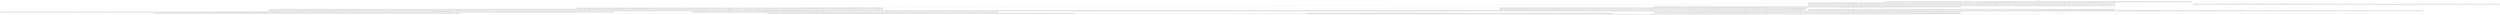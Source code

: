 digraph close {
node [shape=record];
1715770809 [label="1715770809 - [(JECACHESIZE && !SEQUENTIAL && SHAREDCACHE && !DUPLICATES), (JECACHESIZE && SEQUENTIAL && !DUPLICATES), (!JECACHESIZE && SEQUENTIAL && DUPLICATES), (JECACHESIZE && !SEQUENTIAL && DUPLICATES), (JECACHESIZE && SEQUENTIAL && SHAREDCACHE && !DUPLICATES), (SHAREDCACHE && !JECACHESIZE && !DUPLICATES), (!JECACHESIZE && !SEQUENTIAL && SHAREDCACHE && DUPLICATES), (SHAREDCACHE && JECACHESIZE && DUPLICATES), (DUPLICATES && !JECACHESIZE), (!DUPLICATES && JECACHESIZE), (!SHAREDCACHE && !JECACHESIZE && !DUPLICATES), (JECACHESIZE && SEQUENTIAL && SHAREDCACHE && DUPLICATES), (DUPLICATES && JECACHESIZE), (!JECACHESIZE && !SEQUENTIAL && !DUPLICATES), (!SHAREDCACHE && !JECACHESIZE && DUPLICATES), (!JECACHESIZE && SEQUENTIAL && !SHAREDCACHE && DUPLICATES), (SHAREDCACHE && !JECACHESIZE && DUPLICATES), (!JECACHESIZE && !SEQUENTIAL && !SHAREDCACHE && !DUPLICATES), (JECACHESIZE && !SEQUENTIAL && SHAREDCACHE && DUPLICATES), (!JECACHESIZE && !SEQUENTIAL && SHAREDCACHE && !DUPLICATES), (!DUPLICATES && !JECACHESIZE), (JECACHESIZE && SEQUENTIAL && DUPLICATES), (JECACHESIZE && !SEQUENTIAL && !DUPLICATES), (SHAREDCACHE && JECACHESIZE && !DUPLICATES), (JECACHESIZE && SEQUENTIAL && !SHAREDCACHE && !DUPLICATES), (!SHAREDCACHE && JECACHESIZE && DUPLICATES), (!JECACHESIZE && SEQUENTIAL && SHAREDCACHE && DUPLICATES), (!JECACHESIZE && !SEQUENTIAL && DUPLICATES), (JECACHESIZE && !SEQUENTIAL && !SHAREDCACHE && !DUPLICATES), (JECACHESIZE && SEQUENTIAL && !SHAREDCACHE && DUPLICATES), (!JECACHESIZE && SEQUENTIAL && !SHAREDCACHE && !DUPLICATES), (JECACHESIZE && !SEQUENTIAL && !SHAREDCACHE && DUPLICATES), (!JECACHESIZE && SEQUENTIAL && SHAREDCACHE && !DUPLICATES), (!JECACHESIZE && SEQUENTIAL && !DUPLICATES), (!JECACHESIZE && !SEQUENTIAL && !SHAREDCACHE && DUPLICATES), (!SHAREDCACHE && JECACHESIZE && !DUPLICATES)]"];
304274473 [label="304274473 - [(JECACHESIZE && !SEQUENTIAL && SHAREDCACHE && !DUPLICATES), (JECACHESIZE && SEQUENTIAL && !DUPLICATES), (!JECACHESIZE && SEQUENTIAL && DUPLICATES), (JECACHESIZE && !SEQUENTIAL && DUPLICATES), (JECACHESIZE && SEQUENTIAL && SHAREDCACHE && !DUPLICATES), (SHAREDCACHE && !JECACHESIZE && !DUPLICATES), (!JECACHESIZE && !SEQUENTIAL && SHAREDCACHE && DUPLICATES), (SHAREDCACHE && JECACHESIZE && DUPLICATES), (DUPLICATES && !JECACHESIZE), (!DUPLICATES && JECACHESIZE), (!SHAREDCACHE && !JECACHESIZE && !DUPLICATES), (JECACHESIZE && SEQUENTIAL && SHAREDCACHE && DUPLICATES), (DUPLICATES && JECACHESIZE), (!JECACHESIZE && !SEQUENTIAL && !DUPLICATES), (!SHAREDCACHE && !JECACHESIZE && DUPLICATES), (!JECACHESIZE && SEQUENTIAL && !SHAREDCACHE && DUPLICATES), (SHAREDCACHE && !JECACHESIZE && DUPLICATES), (!JECACHESIZE && !SEQUENTIAL && !SHAREDCACHE && !DUPLICATES), (JECACHESIZE && !SEQUENTIAL && SHAREDCACHE && DUPLICATES), (!JECACHESIZE && !SEQUENTIAL && SHAREDCACHE && !DUPLICATES), (!DUPLICATES && !JECACHESIZE), (JECACHESIZE && SEQUENTIAL && DUPLICATES), (JECACHESIZE && !SEQUENTIAL && !DUPLICATES), (SHAREDCACHE && JECACHESIZE && !DUPLICATES), (JECACHESIZE && SEQUENTIAL && !SHAREDCACHE && !DUPLICATES), (!SHAREDCACHE && JECACHESIZE && DUPLICATES), (!JECACHESIZE && SEQUENTIAL && SHAREDCACHE && DUPLICATES), (!JECACHESIZE && !SEQUENTIAL && DUPLICATES), (JECACHESIZE && !SEQUENTIAL && !SHAREDCACHE && !DUPLICATES), (JECACHESIZE && SEQUENTIAL && !SHAREDCACHE && DUPLICATES), (!JECACHESIZE && SEQUENTIAL && !SHAREDCACHE && !DUPLICATES), (JECACHESIZE && !SEQUENTIAL && !SHAREDCACHE && DUPLICATES), (!JECACHESIZE && SEQUENTIAL && SHAREDCACHE && !DUPLICATES), (!JECACHESIZE && SEQUENTIAL && !DUPLICATES), (!JECACHESIZE && !SEQUENTIAL && !SHAREDCACHE && DUPLICATES), (!SHAREDCACHE && JECACHESIZE && !DUPLICATES)]"];
277873181 [label="277873181 - [(JECACHESIZE && !SEQUENTIAL && SHAREDCACHE && !DUPLICATES), (JECACHESIZE && SEQUENTIAL && !DUPLICATES), (!JECACHESIZE && SEQUENTIAL && DUPLICATES), (JECACHESIZE && !SEQUENTIAL && DUPLICATES), (JECACHESIZE && SEQUENTIAL && SHAREDCACHE && !DUPLICATES), (SHAREDCACHE && !JECACHESIZE && !DUPLICATES), (!JECACHESIZE && !SEQUENTIAL && SHAREDCACHE && DUPLICATES), (SHAREDCACHE && JECACHESIZE && DUPLICATES), (DUPLICATES && !JECACHESIZE), (!DUPLICATES && JECACHESIZE), (!SHAREDCACHE && !JECACHESIZE && !DUPLICATES), (JECACHESIZE && SEQUENTIAL && SHAREDCACHE && DUPLICATES), (DUPLICATES && JECACHESIZE), (!JECACHESIZE && !SEQUENTIAL && !DUPLICATES), (!SHAREDCACHE && !JECACHESIZE && DUPLICATES), (!JECACHESIZE && SEQUENTIAL && !SHAREDCACHE && DUPLICATES), (SHAREDCACHE && !JECACHESIZE && DUPLICATES), (!JECACHESIZE && !SEQUENTIAL && !SHAREDCACHE && !DUPLICATES), (JECACHESIZE && !SEQUENTIAL && SHAREDCACHE && DUPLICATES), (!JECACHESIZE && !SEQUENTIAL && SHAREDCACHE && !DUPLICATES), (!DUPLICATES && !JECACHESIZE), (JECACHESIZE && SEQUENTIAL && DUPLICATES), (JECACHESIZE && !SEQUENTIAL && !DUPLICATES), (SHAREDCACHE && JECACHESIZE && !DUPLICATES), (JECACHESIZE && SEQUENTIAL && !SHAREDCACHE && !DUPLICATES), (!SHAREDCACHE && JECACHESIZE && DUPLICATES), (!JECACHESIZE && SEQUENTIAL && SHAREDCACHE && DUPLICATES), (!JECACHESIZE && !SEQUENTIAL && DUPLICATES), (JECACHESIZE && !SEQUENTIAL && !SHAREDCACHE && !DUPLICATES), (JECACHESIZE && SEQUENTIAL && !SHAREDCACHE && DUPLICATES), (!JECACHESIZE && SEQUENTIAL && !SHAREDCACHE && !DUPLICATES), (JECACHESIZE && !SEQUENTIAL && !SHAREDCACHE && DUPLICATES), (!JECACHESIZE && SEQUENTIAL && SHAREDCACHE && !DUPLICATES), (!JECACHESIZE && SEQUENTIAL && !DUPLICATES), (!JECACHESIZE && !SEQUENTIAL && !SHAREDCACHE && DUPLICATES), (!SHAREDCACHE && JECACHESIZE && !DUPLICATES)]"];
1775761930 [label="1775761930 - [(JECACHESIZE && !SEQUENTIAL && SHAREDCACHE && !DUPLICATES), (JECACHESIZE && SEQUENTIAL && !DUPLICATES), (!JECACHESIZE && SEQUENTIAL && DUPLICATES), (JECACHESIZE && !SEQUENTIAL && DUPLICATES), (JECACHESIZE && SEQUENTIAL && SHAREDCACHE && !DUPLICATES), (SHAREDCACHE && !JECACHESIZE && !DUPLICATES), (!JECACHESIZE && !SEQUENTIAL && SHAREDCACHE && DUPLICATES), (SHAREDCACHE && JECACHESIZE && DUPLICATES), (DUPLICATES && !JECACHESIZE), (!DUPLICATES && JECACHESIZE), (!SHAREDCACHE && !JECACHESIZE && !DUPLICATES), (JECACHESIZE && SEQUENTIAL && SHAREDCACHE && DUPLICATES), (DUPLICATES && JECACHESIZE), (!JECACHESIZE && !SEQUENTIAL && !DUPLICATES), (!SHAREDCACHE && !JECACHESIZE && DUPLICATES), (!JECACHESIZE && SEQUENTIAL && !SHAREDCACHE && DUPLICATES), (SHAREDCACHE && !JECACHESIZE && DUPLICATES), (!JECACHESIZE && !SEQUENTIAL && !SHAREDCACHE && !DUPLICATES), (JECACHESIZE && !SEQUENTIAL && SHAREDCACHE && DUPLICATES), (!JECACHESIZE && !SEQUENTIAL && SHAREDCACHE && !DUPLICATES), (!DUPLICATES && !JECACHESIZE), (JECACHESIZE && SEQUENTIAL && DUPLICATES), (JECACHESIZE && !SEQUENTIAL && !DUPLICATES), (SHAREDCACHE && JECACHESIZE && !DUPLICATES), (JECACHESIZE && SEQUENTIAL && !SHAREDCACHE && !DUPLICATES), (!SHAREDCACHE && JECACHESIZE && DUPLICATES), (!JECACHESIZE && SEQUENTIAL && SHAREDCACHE && DUPLICATES), (!JECACHESIZE && !SEQUENTIAL && DUPLICATES), (JECACHESIZE && !SEQUENTIAL && !SHAREDCACHE && !DUPLICATES), (JECACHESIZE && SEQUENTIAL && !SHAREDCACHE && DUPLICATES), (!JECACHESIZE && SEQUENTIAL && !SHAREDCACHE && !DUPLICATES), (JECACHESIZE && !SEQUENTIAL && !SHAREDCACHE && DUPLICATES), (!JECACHESIZE && SEQUENTIAL && SHAREDCACHE && !DUPLICATES), (!JECACHESIZE && SEQUENTIAL && !DUPLICATES), (!JECACHESIZE && !SEQUENTIAL && !SHAREDCACHE && DUPLICATES), (!SHAREDCACHE && JECACHESIZE && !DUPLICATES)]"];
975729696 [label="975729696 - [(JECACHESIZE && !SEQUENTIAL && SHAREDCACHE && !DUPLICATES), (JECACHESIZE && SEQUENTIAL && !DUPLICATES), (!JECACHESIZE && SEQUENTIAL && DUPLICATES), (JECACHESIZE && !SEQUENTIAL && DUPLICATES), (JECACHESIZE && SEQUENTIAL && SHAREDCACHE && !DUPLICATES), (SHAREDCACHE && !JECACHESIZE && !DUPLICATES), (!JECACHESIZE && !SEQUENTIAL && SHAREDCACHE && DUPLICATES), (SHAREDCACHE && JECACHESIZE && DUPLICATES), (DUPLICATES && !JECACHESIZE), (!DUPLICATES && JECACHESIZE), (!SHAREDCACHE && !JECACHESIZE && !DUPLICATES), (JECACHESIZE && SEQUENTIAL && SHAREDCACHE && DUPLICATES), (DUPLICATES && JECACHESIZE), (!JECACHESIZE && !SEQUENTIAL && !DUPLICATES), (!SHAREDCACHE && !JECACHESIZE && DUPLICATES), (!JECACHESIZE && SEQUENTIAL && !SHAREDCACHE && DUPLICATES), (SHAREDCACHE && !JECACHESIZE && DUPLICATES), (!JECACHESIZE && !SEQUENTIAL && !SHAREDCACHE && !DUPLICATES), (JECACHESIZE && !SEQUENTIAL && SHAREDCACHE && DUPLICATES), (!JECACHESIZE && !SEQUENTIAL && SHAREDCACHE && !DUPLICATES), (!DUPLICATES && !JECACHESIZE), (JECACHESIZE && SEQUENTIAL && DUPLICATES), (JECACHESIZE && !SEQUENTIAL && !DUPLICATES), (SHAREDCACHE && JECACHESIZE && !DUPLICATES), (JECACHESIZE && SEQUENTIAL && !SHAREDCACHE && !DUPLICATES), (!SHAREDCACHE && JECACHESIZE && DUPLICATES), (!JECACHESIZE && SEQUENTIAL && SHAREDCACHE && DUPLICATES), (!JECACHESIZE && !SEQUENTIAL && DUPLICATES), (JECACHESIZE && !SEQUENTIAL && !SHAREDCACHE && !DUPLICATES), (JECACHESIZE && SEQUENTIAL && !SHAREDCACHE && DUPLICATES), (!JECACHESIZE && SEQUENTIAL && !SHAREDCACHE && !DUPLICATES), (JECACHESIZE && !SEQUENTIAL && !SHAREDCACHE && DUPLICATES), (!JECACHESIZE && SEQUENTIAL && SHAREDCACHE && !DUPLICATES), (!JECACHESIZE && SEQUENTIAL && !DUPLICATES), (!JECACHESIZE && !SEQUENTIAL && !SHAREDCACHE && DUPLICATES), (!SHAREDCACHE && JECACHESIZE && !DUPLICATES)]"];
359436730 [label="359436730 - [(JECACHESIZE && !SEQUENTIAL && SHAREDCACHE && !DUPLICATES), (JECACHESIZE && SEQUENTIAL && !DUPLICATES), (!JECACHESIZE && SEQUENTIAL && DUPLICATES), (JECACHESIZE && !SEQUENTIAL && DUPLICATES), (JECACHESIZE && SEQUENTIAL && SHAREDCACHE && !DUPLICATES), (SHAREDCACHE && !JECACHESIZE && !DUPLICATES), (!JECACHESIZE && !SEQUENTIAL && SHAREDCACHE && DUPLICATES), (SHAREDCACHE && JECACHESIZE && DUPLICATES), (DUPLICATES && !JECACHESIZE), (!DUPLICATES && JECACHESIZE), (!SHAREDCACHE && !JECACHESIZE && !DUPLICATES), (JECACHESIZE && SEQUENTIAL && SHAREDCACHE && DUPLICATES), (DUPLICATES && JECACHESIZE), (!JECACHESIZE && !SEQUENTIAL && !DUPLICATES), (!SHAREDCACHE && !JECACHESIZE && DUPLICATES), (!JECACHESIZE && SEQUENTIAL && !SHAREDCACHE && DUPLICATES), (SHAREDCACHE && !JECACHESIZE && DUPLICATES), (!JECACHESIZE && !SEQUENTIAL && !SHAREDCACHE && !DUPLICATES), (JECACHESIZE && !SEQUENTIAL && SHAREDCACHE && DUPLICATES), (!JECACHESIZE && !SEQUENTIAL && SHAREDCACHE && !DUPLICATES), (!DUPLICATES && !JECACHESIZE), (JECACHESIZE && SEQUENTIAL && DUPLICATES), (JECACHESIZE && !SEQUENTIAL && !DUPLICATES), (SHAREDCACHE && JECACHESIZE && !DUPLICATES), (JECACHESIZE && SEQUENTIAL && !SHAREDCACHE && !DUPLICATES), (!SHAREDCACHE && JECACHESIZE && DUPLICATES), (!JECACHESIZE && SEQUENTIAL && SHAREDCACHE && DUPLICATES), (!JECACHESIZE && !SEQUENTIAL && DUPLICATES), (JECACHESIZE && !SEQUENTIAL && !SHAREDCACHE && !DUPLICATES), (JECACHESIZE && SEQUENTIAL && !SHAREDCACHE && DUPLICATES), (!JECACHESIZE && SEQUENTIAL && !SHAREDCACHE && !DUPLICATES), (JECACHESIZE && !SEQUENTIAL && !SHAREDCACHE && DUPLICATES), (!JECACHESIZE && SEQUENTIAL && SHAREDCACHE && !DUPLICATES), (!JECACHESIZE && SEQUENTIAL && !DUPLICATES), (!JECACHESIZE && !SEQUENTIAL && !SHAREDCACHE && DUPLICATES), (!SHAREDCACHE && JECACHESIZE && !DUPLICATES)]"];
125131990 [label="125131990 - [(JECACHESIZE && !SEQUENTIAL && SHAREDCACHE && !DUPLICATES), (JECACHESIZE && SEQUENTIAL && !DUPLICATES), (!JECACHESIZE && SEQUENTIAL && DUPLICATES), (JECACHESIZE && !SEQUENTIAL && DUPLICATES), (JECACHESIZE && SEQUENTIAL && SHAREDCACHE && !DUPLICATES), (SHAREDCACHE && !JECACHESIZE && !DUPLICATES), (!JECACHESIZE && !SEQUENTIAL && SHAREDCACHE && DUPLICATES), (SHAREDCACHE && JECACHESIZE && DUPLICATES), (DUPLICATES && !JECACHESIZE), (!DUPLICATES && JECACHESIZE), (!SHAREDCACHE && !JECACHESIZE && !DUPLICATES), (JECACHESIZE && SEQUENTIAL && SHAREDCACHE && DUPLICATES), (DUPLICATES && JECACHESIZE), (!JECACHESIZE && !SEQUENTIAL && !DUPLICATES), (!SHAREDCACHE && !JECACHESIZE && DUPLICATES), (!JECACHESIZE && SEQUENTIAL && !SHAREDCACHE && DUPLICATES), (SHAREDCACHE && !JECACHESIZE && DUPLICATES), (!JECACHESIZE && !SEQUENTIAL && !SHAREDCACHE && !DUPLICATES), (JECACHESIZE && !SEQUENTIAL && SHAREDCACHE && DUPLICATES), (!JECACHESIZE && !SEQUENTIAL && SHAREDCACHE && !DUPLICATES), (!DUPLICATES && !JECACHESIZE), (JECACHESIZE && SEQUENTIAL && DUPLICATES), (JECACHESIZE && !SEQUENTIAL && !DUPLICATES), (SHAREDCACHE && JECACHESIZE && !DUPLICATES), (JECACHESIZE && SEQUENTIAL && !SHAREDCACHE && !DUPLICATES), (!SHAREDCACHE && JECACHESIZE && DUPLICATES), (!JECACHESIZE && SEQUENTIAL && SHAREDCACHE && DUPLICATES), (!JECACHESIZE && !SEQUENTIAL && DUPLICATES), (JECACHESIZE && !SEQUENTIAL && !SHAREDCACHE && !DUPLICATES), (JECACHESIZE && SEQUENTIAL && !SHAREDCACHE && DUPLICATES), (!JECACHESIZE && SEQUENTIAL && !SHAREDCACHE && !DUPLICATES), (JECACHESIZE && !SEQUENTIAL && !SHAREDCACHE && DUPLICATES), (!JECACHESIZE && SEQUENTIAL && SHAREDCACHE && !DUPLICATES), (!JECACHESIZE && SEQUENTIAL && !DUPLICATES), (!JECACHESIZE && !SEQUENTIAL && !SHAREDCACHE && DUPLICATES), (!SHAREDCACHE && JECACHESIZE && !DUPLICATES)]"];
1650716678 [label="1650716678 - [(JECACHESIZE && !SEQUENTIAL && SHAREDCACHE && !DUPLICATES), (JECACHESIZE && SEQUENTIAL && !DUPLICATES), (!JECACHESIZE && SEQUENTIAL && DUPLICATES), (JECACHESIZE && !SEQUENTIAL && DUPLICATES), (JECACHESIZE && SEQUENTIAL && SHAREDCACHE && !DUPLICATES), (SHAREDCACHE && !JECACHESIZE && !DUPLICATES), (!JECACHESIZE && !SEQUENTIAL && SHAREDCACHE && DUPLICATES), (SHAREDCACHE && JECACHESIZE && DUPLICATES), (DUPLICATES && !JECACHESIZE), (!DUPLICATES && JECACHESIZE), (!SHAREDCACHE && !JECACHESIZE && !DUPLICATES), (JECACHESIZE && SEQUENTIAL && SHAREDCACHE && DUPLICATES), (DUPLICATES && JECACHESIZE), (!JECACHESIZE && !SEQUENTIAL && !DUPLICATES), (!SHAREDCACHE && !JECACHESIZE && DUPLICATES), (!JECACHESIZE && SEQUENTIAL && !SHAREDCACHE && DUPLICATES), (SHAREDCACHE && !JECACHESIZE && DUPLICATES), (!JECACHESIZE && !SEQUENTIAL && !SHAREDCACHE && !DUPLICATES), (JECACHESIZE && !SEQUENTIAL && SHAREDCACHE && DUPLICATES), (!JECACHESIZE && !SEQUENTIAL && SHAREDCACHE && !DUPLICATES), (!DUPLICATES && !JECACHESIZE), (JECACHESIZE && SEQUENTIAL && DUPLICATES), (JECACHESIZE && !SEQUENTIAL && !DUPLICATES), (SHAREDCACHE && JECACHESIZE && !DUPLICATES), (JECACHESIZE && SEQUENTIAL && !SHAREDCACHE && !DUPLICATES), (!SHAREDCACHE && JECACHESIZE && DUPLICATES), (!JECACHESIZE && SEQUENTIAL && SHAREDCACHE && DUPLICATES), (!JECACHESIZE && !SEQUENTIAL && DUPLICATES), (JECACHESIZE && !SEQUENTIAL && !SHAREDCACHE && !DUPLICATES), (JECACHESIZE && SEQUENTIAL && !SHAREDCACHE && DUPLICATES), (!JECACHESIZE && SEQUENTIAL && !SHAREDCACHE && !DUPLICATES), (JECACHESIZE && !SEQUENTIAL && !SHAREDCACHE && DUPLICATES), (!JECACHESIZE && SEQUENTIAL && SHAREDCACHE && !DUPLICATES), (!JECACHESIZE && SEQUENTIAL && !DUPLICATES), (!JECACHESIZE && !SEQUENTIAL && !SHAREDCACHE && DUPLICATES), (!SHAREDCACHE && JECACHESIZE && !DUPLICATES)]"];
43917300 [label="43917300 - [(JECACHESIZE && !SEQUENTIAL && SHAREDCACHE && !DUPLICATES), (JECACHESIZE && SEQUENTIAL && !DUPLICATES), (!JECACHESIZE && SEQUENTIAL && DUPLICATES), (JECACHESIZE && !SEQUENTIAL && DUPLICATES), (JECACHESIZE && SEQUENTIAL && SHAREDCACHE && !DUPLICATES), (SHAREDCACHE && !JECACHESIZE && !DUPLICATES), (!JECACHESIZE && !SEQUENTIAL && SHAREDCACHE && DUPLICATES), (SHAREDCACHE && JECACHESIZE && DUPLICATES), (DUPLICATES && !JECACHESIZE), (!DUPLICATES && JECACHESIZE), (!SHAREDCACHE && !JECACHESIZE && !DUPLICATES), (JECACHESIZE && SEQUENTIAL && SHAREDCACHE && DUPLICATES), (DUPLICATES && JECACHESIZE), (!JECACHESIZE && !SEQUENTIAL && !DUPLICATES), (!SHAREDCACHE && !JECACHESIZE && DUPLICATES), (!JECACHESIZE && SEQUENTIAL && !SHAREDCACHE && DUPLICATES), (SHAREDCACHE && !JECACHESIZE && DUPLICATES), (!JECACHESIZE && !SEQUENTIAL && !SHAREDCACHE && !DUPLICATES), (JECACHESIZE && !SEQUENTIAL && SHAREDCACHE && DUPLICATES), (!JECACHESIZE && !SEQUENTIAL && SHAREDCACHE && !DUPLICATES), (!DUPLICATES && !JECACHESIZE), (JECACHESIZE && SEQUENTIAL && DUPLICATES), (JECACHESIZE && !SEQUENTIAL && !DUPLICATES), (SHAREDCACHE && JECACHESIZE && !DUPLICATES), (JECACHESIZE && SEQUENTIAL && !SHAREDCACHE && !DUPLICATES), (!SHAREDCACHE && JECACHESIZE && DUPLICATES), (!JECACHESIZE && SEQUENTIAL && SHAREDCACHE && DUPLICATES), (!JECACHESIZE && !SEQUENTIAL && DUPLICATES), (JECACHESIZE && !SEQUENTIAL && !SHAREDCACHE && !DUPLICATES), (JECACHESIZE && SEQUENTIAL && !SHAREDCACHE && DUPLICATES), (!JECACHESIZE && SEQUENTIAL && !SHAREDCACHE && !DUPLICATES), (JECACHESIZE && !SEQUENTIAL && !SHAREDCACHE && DUPLICATES), (!JECACHESIZE && SEQUENTIAL && SHAREDCACHE && !DUPLICATES), (!JECACHESIZE && SEQUENTIAL && !DUPLICATES), (!JECACHESIZE && !SEQUENTIAL && !SHAREDCACHE && DUPLICATES), (!SHAREDCACHE && JECACHESIZE && !DUPLICATES)]"];
462618910 [label="462618910 - [(JECACHESIZE && !SEQUENTIAL && SHAREDCACHE && !DUPLICATES), (JECACHESIZE && SEQUENTIAL && !DUPLICATES), (!JECACHESIZE && SEQUENTIAL && DUPLICATES), (JECACHESIZE && !SEQUENTIAL && DUPLICATES), (JECACHESIZE && SEQUENTIAL && SHAREDCACHE && !DUPLICATES), (SHAREDCACHE && !JECACHESIZE && !DUPLICATES), (!JECACHESIZE && !SEQUENTIAL && SHAREDCACHE && DUPLICATES), (SHAREDCACHE && JECACHESIZE && DUPLICATES), (DUPLICATES && !JECACHESIZE), (!DUPLICATES && JECACHESIZE), (!SHAREDCACHE && !JECACHESIZE && !DUPLICATES), (JECACHESIZE && SEQUENTIAL && SHAREDCACHE && DUPLICATES), (DUPLICATES && JECACHESIZE), (!JECACHESIZE && !SEQUENTIAL && !DUPLICATES), (!SHAREDCACHE && !JECACHESIZE && DUPLICATES), (!JECACHESIZE && SEQUENTIAL && !SHAREDCACHE && DUPLICATES), (SHAREDCACHE && !JECACHESIZE && DUPLICATES), (!JECACHESIZE && !SEQUENTIAL && !SHAREDCACHE && !DUPLICATES), (JECACHESIZE && !SEQUENTIAL && SHAREDCACHE && DUPLICATES), (!JECACHESIZE && !SEQUENTIAL && SHAREDCACHE && !DUPLICATES), (!DUPLICATES && !JECACHESIZE), (JECACHESIZE && SEQUENTIAL && DUPLICATES), (JECACHESIZE && !SEQUENTIAL && !DUPLICATES), (SHAREDCACHE && JECACHESIZE && !DUPLICATES), (JECACHESIZE && SEQUENTIAL && !SHAREDCACHE && !DUPLICATES), (!SHAREDCACHE && JECACHESIZE && DUPLICATES), (!JECACHESIZE && SEQUENTIAL && SHAREDCACHE && DUPLICATES), (!JECACHESIZE && !SEQUENTIAL && DUPLICATES), (JECACHESIZE && !SEQUENTIAL && !SHAREDCACHE && !DUPLICATES), (JECACHESIZE && SEQUENTIAL && !SHAREDCACHE && DUPLICATES), (!JECACHESIZE && SEQUENTIAL && !SHAREDCACHE && !DUPLICATES), (JECACHESIZE && !SEQUENTIAL && !SHAREDCACHE && DUPLICATES), (!JECACHESIZE && SEQUENTIAL && SHAREDCACHE && !DUPLICATES), (!JECACHESIZE && SEQUENTIAL && !DUPLICATES), (!JECACHESIZE && !SEQUENTIAL && !SHAREDCACHE && DUPLICATES), (!SHAREDCACHE && JECACHESIZE && !DUPLICATES)]"];
349656890 [label="349656890 - [(JECACHESIZE && !SEQUENTIAL && SHAREDCACHE && !DUPLICATES), (JECACHESIZE && SEQUENTIAL && !DUPLICATES), (!JECACHESIZE && SEQUENTIAL && DUPLICATES), (JECACHESIZE && !SEQUENTIAL && DUPLICATES), (JECACHESIZE && SEQUENTIAL && SHAREDCACHE && !DUPLICATES), (SHAREDCACHE && !JECACHESIZE && !DUPLICATES), (!JECACHESIZE && !SEQUENTIAL && SHAREDCACHE && DUPLICATES), (SHAREDCACHE && JECACHESIZE && DUPLICATES), (DUPLICATES && !JECACHESIZE), (!DUPLICATES && JECACHESIZE), (!SHAREDCACHE && !JECACHESIZE && !DUPLICATES), (JECACHESIZE && SEQUENTIAL && SHAREDCACHE && DUPLICATES), (DUPLICATES && JECACHESIZE), (!JECACHESIZE && !SEQUENTIAL && !DUPLICATES), (!SHAREDCACHE && !JECACHESIZE && DUPLICATES), (!JECACHESIZE && SEQUENTIAL && !SHAREDCACHE && DUPLICATES), (SHAREDCACHE && !JECACHESIZE && DUPLICATES), (!JECACHESIZE && !SEQUENTIAL && !SHAREDCACHE && !DUPLICATES), (JECACHESIZE && !SEQUENTIAL && SHAREDCACHE && DUPLICATES), (!JECACHESIZE && !SEQUENTIAL && SHAREDCACHE && !DUPLICATES), (!DUPLICATES && !JECACHESIZE), (JECACHESIZE && SEQUENTIAL && DUPLICATES), (JECACHESIZE && !SEQUENTIAL && !DUPLICATES), (SHAREDCACHE && JECACHESIZE && !DUPLICATES), (JECACHESIZE && SEQUENTIAL && !SHAREDCACHE && !DUPLICATES), (!SHAREDCACHE && JECACHESIZE && DUPLICATES), (!JECACHESIZE && SEQUENTIAL && SHAREDCACHE && DUPLICATES), (!JECACHESIZE && !SEQUENTIAL && DUPLICATES), (JECACHESIZE && !SEQUENTIAL && !SHAREDCACHE && !DUPLICATES), (JECACHESIZE && SEQUENTIAL && !SHAREDCACHE && DUPLICATES), (!JECACHESIZE && SEQUENTIAL && !SHAREDCACHE && !DUPLICATES), (JECACHESIZE && !SEQUENTIAL && !SHAREDCACHE && DUPLICATES), (!JECACHESIZE && SEQUENTIAL && SHAREDCACHE && !DUPLICATES), (!JECACHESIZE && SEQUENTIAL && !DUPLICATES), (!JECACHESIZE && !SEQUENTIAL && !SHAREDCACHE && DUPLICATES), (!SHAREDCACHE && JECACHESIZE && !DUPLICATES)]"];
2013519812 [label="2013519812 - [(JECACHESIZE && !SEQUENTIAL && SHAREDCACHE && !DUPLICATES), (JECACHESIZE && SEQUENTIAL && !DUPLICATES), (!JECACHESIZE && SEQUENTIAL && DUPLICATES), (JECACHESIZE && !SEQUENTIAL && DUPLICATES), (JECACHESIZE && SEQUENTIAL && SHAREDCACHE && !DUPLICATES), (SHAREDCACHE && !JECACHESIZE && !DUPLICATES), (!JECACHESIZE && !SEQUENTIAL && SHAREDCACHE && DUPLICATES), (SHAREDCACHE && JECACHESIZE && DUPLICATES), (DUPLICATES && !JECACHESIZE), (!DUPLICATES && JECACHESIZE), (!SHAREDCACHE && !JECACHESIZE && !DUPLICATES), (JECACHESIZE && SEQUENTIAL && SHAREDCACHE && DUPLICATES), (DUPLICATES && JECACHESIZE), (!JECACHESIZE && !SEQUENTIAL && !DUPLICATES), (!SHAREDCACHE && !JECACHESIZE && DUPLICATES), (!JECACHESIZE && SEQUENTIAL && !SHAREDCACHE && DUPLICATES), (SHAREDCACHE && !JECACHESIZE && DUPLICATES), (!JECACHESIZE && !SEQUENTIAL && !SHAREDCACHE && !DUPLICATES), (JECACHESIZE && !SEQUENTIAL && SHAREDCACHE && DUPLICATES), (!JECACHESIZE && !SEQUENTIAL && SHAREDCACHE && !DUPLICATES), (!DUPLICATES && !JECACHESIZE), (JECACHESIZE && SEQUENTIAL && DUPLICATES), (JECACHESIZE && !SEQUENTIAL && !DUPLICATES), (SHAREDCACHE && JECACHESIZE && !DUPLICATES), (JECACHESIZE && SEQUENTIAL && !SHAREDCACHE && !DUPLICATES), (!SHAREDCACHE && JECACHESIZE && DUPLICATES), (!JECACHESIZE && SEQUENTIAL && SHAREDCACHE && DUPLICATES), (!JECACHESIZE && !SEQUENTIAL && DUPLICATES), (JECACHESIZE && !SEQUENTIAL && !SHAREDCACHE && !DUPLICATES), (JECACHESIZE && SEQUENTIAL && !SHAREDCACHE && DUPLICATES), (!JECACHESIZE && SEQUENTIAL && !SHAREDCACHE && !DUPLICATES), (JECACHESIZE && !SEQUENTIAL && !SHAREDCACHE && DUPLICATES), (!JECACHESIZE && SEQUENTIAL && SHAREDCACHE && !DUPLICATES), (!JECACHESIZE && SEQUENTIAL && !DUPLICATES), (!JECACHESIZE && !SEQUENTIAL && !SHAREDCACHE && DUPLICATES), (!SHAREDCACHE && JECACHESIZE && !DUPLICATES)]"];
353829149 [label="353829149 - [(JECACHESIZE && !SEQUENTIAL && SHAREDCACHE && !DUPLICATES), (JECACHESIZE && SEQUENTIAL && !DUPLICATES), (!JECACHESIZE && SEQUENTIAL && DUPLICATES), (JECACHESIZE && !SEQUENTIAL && DUPLICATES), (JECACHESIZE && SEQUENTIAL && SHAREDCACHE && !DUPLICATES), (SHAREDCACHE && !JECACHESIZE && !DUPLICATES), (!JECACHESIZE && !SEQUENTIAL && SHAREDCACHE && DUPLICATES), (SHAREDCACHE && JECACHESIZE && DUPLICATES), (DUPLICATES && !JECACHESIZE), (!DUPLICATES && JECACHESIZE), (!SHAREDCACHE && !JECACHESIZE && !DUPLICATES), (JECACHESIZE && SEQUENTIAL && SHAREDCACHE && DUPLICATES), (DUPLICATES && JECACHESIZE), (!JECACHESIZE && !SEQUENTIAL && !DUPLICATES), (!SHAREDCACHE && !JECACHESIZE && DUPLICATES), (!JECACHESIZE && SEQUENTIAL && !SHAREDCACHE && DUPLICATES), (SHAREDCACHE && !JECACHESIZE && DUPLICATES), (!JECACHESIZE && !SEQUENTIAL && !SHAREDCACHE && !DUPLICATES), (JECACHESIZE && !SEQUENTIAL && SHAREDCACHE && DUPLICATES), (!JECACHESIZE && !SEQUENTIAL && SHAREDCACHE && !DUPLICATES), (!DUPLICATES && !JECACHESIZE), (JECACHESIZE && SEQUENTIAL && DUPLICATES), (JECACHESIZE && !SEQUENTIAL && !DUPLICATES), (SHAREDCACHE && JECACHESIZE && !DUPLICATES), (JECACHESIZE && SEQUENTIAL && !SHAREDCACHE && !DUPLICATES), (!SHAREDCACHE && JECACHESIZE && DUPLICATES), (!JECACHESIZE && SEQUENTIAL && SHAREDCACHE && DUPLICATES), (!JECACHESIZE && !SEQUENTIAL && DUPLICATES), (JECACHESIZE && !SEQUENTIAL && !SHAREDCACHE && !DUPLICATES), (JECACHESIZE && SEQUENTIAL && !SHAREDCACHE && DUPLICATES), (!JECACHESIZE && SEQUENTIAL && !SHAREDCACHE && !DUPLICATES), (JECACHESIZE && !SEQUENTIAL && !SHAREDCACHE && DUPLICATES), (!JECACHESIZE && SEQUENTIAL && SHAREDCACHE && !DUPLICATES), (!JECACHESIZE && SEQUENTIAL && !DUPLICATES), (!JECACHESIZE && !SEQUENTIAL && !SHAREDCACHE && DUPLICATES), (!SHAREDCACHE && JECACHESIZE && !DUPLICATES)]"];
1949536365 [label="1949536365 - [(JECACHESIZE && !SEQUENTIAL && SHAREDCACHE && !DUPLICATES), (JECACHESIZE && SEQUENTIAL && !DUPLICATES), (!JECACHESIZE && SEQUENTIAL && DUPLICATES), (JECACHESIZE && !SEQUENTIAL && DUPLICATES), (JECACHESIZE && SEQUENTIAL && SHAREDCACHE && !DUPLICATES), (SHAREDCACHE && !JECACHESIZE && !DUPLICATES), (!JECACHESIZE && !SEQUENTIAL && SHAREDCACHE && DUPLICATES), (SHAREDCACHE && JECACHESIZE && DUPLICATES), (DUPLICATES && !JECACHESIZE), (!DUPLICATES && JECACHESIZE), (!SHAREDCACHE && !JECACHESIZE && !DUPLICATES), (JECACHESIZE && SEQUENTIAL && SHAREDCACHE && DUPLICATES), (DUPLICATES && JECACHESIZE), (!JECACHESIZE && !SEQUENTIAL && !DUPLICATES), (!SHAREDCACHE && !JECACHESIZE && DUPLICATES), (!JECACHESIZE && SEQUENTIAL && !SHAREDCACHE && DUPLICATES), (SHAREDCACHE && !JECACHESIZE && DUPLICATES), (!JECACHESIZE && !SEQUENTIAL && !SHAREDCACHE && !DUPLICATES), (JECACHESIZE && !SEQUENTIAL && SHAREDCACHE && DUPLICATES), (!JECACHESIZE && !SEQUENTIAL && SHAREDCACHE && !DUPLICATES), (!DUPLICATES && !JECACHESIZE), (JECACHESIZE && SEQUENTIAL && DUPLICATES), (JECACHESIZE && !SEQUENTIAL && !DUPLICATES), (SHAREDCACHE && JECACHESIZE && !DUPLICATES), (JECACHESIZE && SEQUENTIAL && !SHAREDCACHE && !DUPLICATES), (!SHAREDCACHE && JECACHESIZE && DUPLICATES), (!JECACHESIZE && SEQUENTIAL && SHAREDCACHE && DUPLICATES), (!JECACHESIZE && !SEQUENTIAL && DUPLICATES), (JECACHESIZE && !SEQUENTIAL && !SHAREDCACHE && !DUPLICATES), (JECACHESIZE && SEQUENTIAL && !SHAREDCACHE && DUPLICATES), (!JECACHESIZE && SEQUENTIAL && !SHAREDCACHE && !DUPLICATES), (JECACHESIZE && !SEQUENTIAL && !SHAREDCACHE && DUPLICATES), (!JECACHESIZE && SEQUENTIAL && SHAREDCACHE && !DUPLICATES), (!JECACHESIZE && SEQUENTIAL && !DUPLICATES), (!JECACHESIZE && !SEQUENTIAL && !SHAREDCACHE && DUPLICATES), (!SHAREDCACHE && JECACHESIZE && !DUPLICATES)]"];
1156159498 [label="1156159498 - [(JECACHESIZE && !SEQUENTIAL && SHAREDCACHE && !DUPLICATES), (JECACHESIZE && SEQUENTIAL && !DUPLICATES), (!JECACHESIZE && SEQUENTIAL && DUPLICATES), (JECACHESIZE && !SEQUENTIAL && DUPLICATES), (JECACHESIZE && SEQUENTIAL && SHAREDCACHE && !DUPLICATES), (SHAREDCACHE && !JECACHESIZE && !DUPLICATES), (!JECACHESIZE && !SEQUENTIAL && SHAREDCACHE && DUPLICATES), (SHAREDCACHE && JECACHESIZE && DUPLICATES), (DUPLICATES && !JECACHESIZE), (!DUPLICATES && JECACHESIZE), (!SHAREDCACHE && !JECACHESIZE && !DUPLICATES), (JECACHESIZE && SEQUENTIAL && SHAREDCACHE && DUPLICATES), (DUPLICATES && JECACHESIZE), (!JECACHESIZE && !SEQUENTIAL && !DUPLICATES), (!SHAREDCACHE && !JECACHESIZE && DUPLICATES), (!JECACHESIZE && SEQUENTIAL && !SHAREDCACHE && DUPLICATES), (SHAREDCACHE && !JECACHESIZE && DUPLICATES), (!JECACHESIZE && !SEQUENTIAL && !SHAREDCACHE && !DUPLICATES), (JECACHESIZE && !SEQUENTIAL && SHAREDCACHE && DUPLICATES), (!JECACHESIZE && !SEQUENTIAL && SHAREDCACHE && !DUPLICATES), (!DUPLICATES && !JECACHESIZE), (JECACHESIZE && SEQUENTIAL && DUPLICATES), (JECACHESIZE && !SEQUENTIAL && !DUPLICATES), (SHAREDCACHE && JECACHESIZE && !DUPLICATES), (JECACHESIZE && SEQUENTIAL && !SHAREDCACHE && !DUPLICATES), (!SHAREDCACHE && JECACHESIZE && DUPLICATES), (!JECACHESIZE && SEQUENTIAL && SHAREDCACHE && DUPLICATES), (!JECACHESIZE && !SEQUENTIAL && DUPLICATES), (JECACHESIZE && !SEQUENTIAL && !SHAREDCACHE && !DUPLICATES), (JECACHESIZE && SEQUENTIAL && !SHAREDCACHE && DUPLICATES), (!JECACHESIZE && SEQUENTIAL && !SHAREDCACHE && !DUPLICATES), (JECACHESIZE && !SEQUENTIAL && !SHAREDCACHE && DUPLICATES), (!JECACHESIZE && SEQUENTIAL && SHAREDCACHE && !DUPLICATES), (!JECACHESIZE && SEQUENTIAL && !DUPLICATES), (!JECACHESIZE && !SEQUENTIAL && !SHAREDCACHE && DUPLICATES), (!SHAREDCACHE && JECACHESIZE && !DUPLICATES)]"];
64303910 [label="64303910 - [(JECACHESIZE && !SEQUENTIAL && SHAREDCACHE && !DUPLICATES), (JECACHESIZE && SEQUENTIAL && !DUPLICATES), (!JECACHESIZE && SEQUENTIAL && DUPLICATES), (JECACHESIZE && !SEQUENTIAL && DUPLICATES), (JECACHESIZE && SEQUENTIAL && SHAREDCACHE && !DUPLICATES), (SHAREDCACHE && !JECACHESIZE && !DUPLICATES), (!JECACHESIZE && !SEQUENTIAL && SHAREDCACHE && DUPLICATES), (SHAREDCACHE && JECACHESIZE && DUPLICATES), (DUPLICATES && !JECACHESIZE), (!DUPLICATES && JECACHESIZE), (!SHAREDCACHE && !JECACHESIZE && !DUPLICATES), (JECACHESIZE && SEQUENTIAL && SHAREDCACHE && DUPLICATES), (DUPLICATES && JECACHESIZE), (!JECACHESIZE && !SEQUENTIAL && !DUPLICATES), (!SHAREDCACHE && !JECACHESIZE && DUPLICATES), (!JECACHESIZE && SEQUENTIAL && !SHAREDCACHE && DUPLICATES), (SHAREDCACHE && !JECACHESIZE && DUPLICATES), (!JECACHESIZE && !SEQUENTIAL && !SHAREDCACHE && !DUPLICATES), (JECACHESIZE && !SEQUENTIAL && SHAREDCACHE && DUPLICATES), (!JECACHESIZE && !SEQUENTIAL && SHAREDCACHE && !DUPLICATES), (!DUPLICATES && !JECACHESIZE), (JECACHESIZE && SEQUENTIAL && DUPLICATES), (JECACHESIZE && !SEQUENTIAL && !DUPLICATES), (SHAREDCACHE && JECACHESIZE && !DUPLICATES), (JECACHESIZE && SEQUENTIAL && !SHAREDCACHE && !DUPLICATES), (!SHAREDCACHE && JECACHESIZE && DUPLICATES), (!JECACHESIZE && SEQUENTIAL && SHAREDCACHE && DUPLICATES), (!JECACHESIZE && !SEQUENTIAL && DUPLICATES), (JECACHESIZE && !SEQUENTIAL && !SHAREDCACHE && !DUPLICATES), (JECACHESIZE && SEQUENTIAL && !SHAREDCACHE && DUPLICATES), (!JECACHESIZE && SEQUENTIAL && !SHAREDCACHE && !DUPLICATES), (JECACHESIZE && !SEQUENTIAL && !SHAREDCACHE && DUPLICATES), (!JECACHESIZE && SEQUENTIAL && SHAREDCACHE && !DUPLICATES), (!JECACHESIZE && SEQUENTIAL && !DUPLICATES), (!JECACHESIZE && !SEQUENTIAL && !SHAREDCACHE && DUPLICATES), (!SHAREDCACHE && JECACHESIZE && !DUPLICATES)]"];
1128080509 [label="1128080509 - [(JECACHESIZE && !SEQUENTIAL && SHAREDCACHE && !DUPLICATES), (JECACHESIZE && SEQUENTIAL && !DUPLICATES), (!JECACHESIZE && SEQUENTIAL && DUPLICATES), (JECACHESIZE && !SEQUENTIAL && DUPLICATES), (JECACHESIZE && SEQUENTIAL && SHAREDCACHE && !DUPLICATES), (SHAREDCACHE && !JECACHESIZE && !DUPLICATES), (!JECACHESIZE && !SEQUENTIAL && SHAREDCACHE && DUPLICATES), (SHAREDCACHE && JECACHESIZE && DUPLICATES), (DUPLICATES && !JECACHESIZE), (!DUPLICATES && JECACHESIZE), (!SHAREDCACHE && !JECACHESIZE && !DUPLICATES), (JECACHESIZE && SEQUENTIAL && SHAREDCACHE && DUPLICATES), (DUPLICATES && JECACHESIZE), (!JECACHESIZE && !SEQUENTIAL && !DUPLICATES), (!SHAREDCACHE && !JECACHESIZE && DUPLICATES), (!JECACHESIZE && SEQUENTIAL && !SHAREDCACHE && DUPLICATES), (SHAREDCACHE && !JECACHESIZE && DUPLICATES), (!JECACHESIZE && !SEQUENTIAL && !SHAREDCACHE && !DUPLICATES), (JECACHESIZE && !SEQUENTIAL && SHAREDCACHE && DUPLICATES), (!JECACHESIZE && !SEQUENTIAL && SHAREDCACHE && !DUPLICATES), (!DUPLICATES && !JECACHESIZE), (JECACHESIZE && SEQUENTIAL && DUPLICATES), (JECACHESIZE && !SEQUENTIAL && !DUPLICATES), (SHAREDCACHE && JECACHESIZE && !DUPLICATES), (JECACHESIZE && SEQUENTIAL && !SHAREDCACHE && !DUPLICATES), (!SHAREDCACHE && JECACHESIZE && DUPLICATES), (!JECACHESIZE && SEQUENTIAL && SHAREDCACHE && DUPLICATES), (!JECACHESIZE && !SEQUENTIAL && DUPLICATES), (JECACHESIZE && !SEQUENTIAL && !SHAREDCACHE && !DUPLICATES), (JECACHESIZE && SEQUENTIAL && !SHAREDCACHE && DUPLICATES), (!JECACHESIZE && SEQUENTIAL && !SHAREDCACHE && !DUPLICATES), (JECACHESIZE && !SEQUENTIAL && !SHAREDCACHE && DUPLICATES), (!JECACHESIZE && SEQUENTIAL && SHAREDCACHE && !DUPLICATES), (!JECACHESIZE && SEQUENTIAL && !DUPLICATES), (!JECACHESIZE && !SEQUENTIAL && !SHAREDCACHE && DUPLICATES), (!SHAREDCACHE && JECACHESIZE && !DUPLICATES)]"];
1982044535 [label="1982044535 - [(JECACHESIZE && !SEQUENTIAL && SHAREDCACHE && !DUPLICATES), (JECACHESIZE && SEQUENTIAL && !DUPLICATES), (!JECACHESIZE && SEQUENTIAL && DUPLICATES), (JECACHESIZE && !SEQUENTIAL && DUPLICATES), (JECACHESIZE && SEQUENTIAL && SHAREDCACHE && !DUPLICATES), (SHAREDCACHE && !JECACHESIZE && !DUPLICATES), (!JECACHESIZE && !SEQUENTIAL && SHAREDCACHE && DUPLICATES), (SHAREDCACHE && JECACHESIZE && DUPLICATES), (DUPLICATES && !JECACHESIZE), (!DUPLICATES && JECACHESIZE), (!SHAREDCACHE && !JECACHESIZE && !DUPLICATES), (JECACHESIZE && SEQUENTIAL && SHAREDCACHE && DUPLICATES), (DUPLICATES && JECACHESIZE), (!JECACHESIZE && !SEQUENTIAL && !DUPLICATES), (!SHAREDCACHE && !JECACHESIZE && DUPLICATES), (!JECACHESIZE && SEQUENTIAL && !SHAREDCACHE && DUPLICATES), (SHAREDCACHE && !JECACHESIZE && DUPLICATES), (!JECACHESIZE && !SEQUENTIAL && !SHAREDCACHE && !DUPLICATES), (JECACHESIZE && !SEQUENTIAL && SHAREDCACHE && DUPLICATES), (!JECACHESIZE && !SEQUENTIAL && SHAREDCACHE && !DUPLICATES), (!DUPLICATES && !JECACHESIZE), (JECACHESIZE && SEQUENTIAL && DUPLICATES), (JECACHESIZE && !SEQUENTIAL && !DUPLICATES), (SHAREDCACHE && JECACHESIZE && !DUPLICATES), (JECACHESIZE && SEQUENTIAL && !SHAREDCACHE && !DUPLICATES), (!SHAREDCACHE && JECACHESIZE && DUPLICATES), (!JECACHESIZE && SEQUENTIAL && SHAREDCACHE && DUPLICATES), (!JECACHESIZE && !SEQUENTIAL && DUPLICATES), (JECACHESIZE && !SEQUENTIAL && !SHAREDCACHE && !DUPLICATES), (JECACHESIZE && SEQUENTIAL && !SHAREDCACHE && DUPLICATES), (!JECACHESIZE && SEQUENTIAL && !SHAREDCACHE && !DUPLICATES), (JECACHESIZE && !SEQUENTIAL && !SHAREDCACHE && DUPLICATES), (!JECACHESIZE && SEQUENTIAL && SHAREDCACHE && !DUPLICATES), (!JECACHESIZE && SEQUENTIAL && !DUPLICATES), (!JECACHESIZE && !SEQUENTIAL && !SHAREDCACHE && DUPLICATES), (!SHAREDCACHE && JECACHESIZE && !DUPLICATES)]"];
86192178 [label="86192178 - [(JECACHESIZE && !SEQUENTIAL && SHAREDCACHE && !DUPLICATES), (JECACHESIZE && SEQUENTIAL && !DUPLICATES), (!JECACHESIZE && SEQUENTIAL && DUPLICATES), (JECACHESIZE && !SEQUENTIAL && DUPLICATES), (JECACHESIZE && SEQUENTIAL && SHAREDCACHE && !DUPLICATES), (SHAREDCACHE && !JECACHESIZE && !DUPLICATES), (!JECACHESIZE && !SEQUENTIAL && SHAREDCACHE && DUPLICATES), (SHAREDCACHE && JECACHESIZE && DUPLICATES), (DUPLICATES && !JECACHESIZE), (!DUPLICATES && JECACHESIZE), (!SHAREDCACHE && !JECACHESIZE && !DUPLICATES), (JECACHESIZE && SEQUENTIAL && SHAREDCACHE && DUPLICATES), (DUPLICATES && JECACHESIZE), (!JECACHESIZE && !SEQUENTIAL && !DUPLICATES), (!SHAREDCACHE && !JECACHESIZE && DUPLICATES), (!JECACHESIZE && SEQUENTIAL && !SHAREDCACHE && DUPLICATES), (SHAREDCACHE && !JECACHESIZE && DUPLICATES), (!JECACHESIZE && !SEQUENTIAL && !SHAREDCACHE && !DUPLICATES), (JECACHESIZE && !SEQUENTIAL && SHAREDCACHE && DUPLICATES), (!JECACHESIZE && !SEQUENTIAL && SHAREDCACHE && !DUPLICATES), (!DUPLICATES && !JECACHESIZE), (JECACHESIZE && SEQUENTIAL && DUPLICATES), (JECACHESIZE && !SEQUENTIAL && !DUPLICATES), (SHAREDCACHE && JECACHESIZE && !DUPLICATES), (JECACHESIZE && SEQUENTIAL && !SHAREDCACHE && !DUPLICATES), (!SHAREDCACHE && JECACHESIZE && DUPLICATES), (!JECACHESIZE && SEQUENTIAL && SHAREDCACHE && DUPLICATES), (!JECACHESIZE && !SEQUENTIAL && DUPLICATES), (JECACHESIZE && !SEQUENTIAL && !SHAREDCACHE && !DUPLICATES), (JECACHESIZE && SEQUENTIAL && !SHAREDCACHE && DUPLICATES), (!JECACHESIZE && SEQUENTIAL && !SHAREDCACHE && !DUPLICATES), (JECACHESIZE && !SEQUENTIAL && !SHAREDCACHE && DUPLICATES), (!JECACHESIZE && SEQUENTIAL && SHAREDCACHE && !DUPLICATES), (!JECACHESIZE && SEQUENTIAL && !DUPLICATES), (!JECACHESIZE && !SEQUENTIAL && !SHAREDCACHE && DUPLICATES), (!SHAREDCACHE && JECACHESIZE && !DUPLICATES)]"];
75031218 [label="75031218 - [(JECACHESIZE && !SEQUENTIAL && SHAREDCACHE && !DUPLICATES), (JECACHESIZE && SEQUENTIAL && !DUPLICATES), (!JECACHESIZE && SEQUENTIAL && DUPLICATES), (JECACHESIZE && !SEQUENTIAL && DUPLICATES), (JECACHESIZE && SEQUENTIAL && SHAREDCACHE && !DUPLICATES), (SHAREDCACHE && !JECACHESIZE && !DUPLICATES), (!JECACHESIZE && !SEQUENTIAL && SHAREDCACHE && DUPLICATES), (SHAREDCACHE && JECACHESIZE && DUPLICATES), (DUPLICATES && !JECACHESIZE), (!DUPLICATES && JECACHESIZE), (!SHAREDCACHE && !JECACHESIZE && !DUPLICATES), (JECACHESIZE && SEQUENTIAL && SHAREDCACHE && DUPLICATES), (DUPLICATES && JECACHESIZE), (!JECACHESIZE && !SEQUENTIAL && !DUPLICATES), (!SHAREDCACHE && !JECACHESIZE && DUPLICATES), (!JECACHESIZE && SEQUENTIAL && !SHAREDCACHE && DUPLICATES), (SHAREDCACHE && !JECACHESIZE && DUPLICATES), (!JECACHESIZE && !SEQUENTIAL && !SHAREDCACHE && !DUPLICATES), (JECACHESIZE && !SEQUENTIAL && SHAREDCACHE && DUPLICATES), (!JECACHESIZE && !SEQUENTIAL && SHAREDCACHE && !DUPLICATES), (!DUPLICATES && !JECACHESIZE), (JECACHESIZE && SEQUENTIAL && DUPLICATES), (JECACHESIZE && !SEQUENTIAL && !DUPLICATES), (SHAREDCACHE && JECACHESIZE && !DUPLICATES), (JECACHESIZE && SEQUENTIAL && !SHAREDCACHE && !DUPLICATES), (!SHAREDCACHE && JECACHESIZE && DUPLICATES), (!JECACHESIZE && SEQUENTIAL && SHAREDCACHE && DUPLICATES), (!JECACHESIZE && !SEQUENTIAL && DUPLICATES), (JECACHESIZE && !SEQUENTIAL && !SHAREDCACHE && !DUPLICATES), (JECACHESIZE && SEQUENTIAL && !SHAREDCACHE && DUPLICATES), (!JECACHESIZE && SEQUENTIAL && !SHAREDCACHE && !DUPLICATES), (JECACHESIZE && !SEQUENTIAL && !SHAREDCACHE && DUPLICATES), (!JECACHESIZE && SEQUENTIAL && SHAREDCACHE && !DUPLICATES), (!JECACHESIZE && SEQUENTIAL && !DUPLICATES), (!JECACHESIZE && !SEQUENTIAL && !SHAREDCACHE && DUPLICATES), (!SHAREDCACHE && JECACHESIZE && !DUPLICATES)]"];
entry [label="entry - []"];
exit [label="exit - []"];
1973218696 [label="1973218696 - [(JECACHESIZE && !SEQUENTIAL && SHAREDCACHE && !DUPLICATES), (JECACHESIZE && SEQUENTIAL && !DUPLICATES), (!JECACHESIZE && SEQUENTIAL && DUPLICATES), (JECACHESIZE && !SEQUENTIAL && DUPLICATES), (JECACHESIZE && SEQUENTIAL && SHAREDCACHE && !DUPLICATES), (SHAREDCACHE && !JECACHESIZE && !DUPLICATES), (!JECACHESIZE && !SEQUENTIAL && SHAREDCACHE && DUPLICATES), (SHAREDCACHE && JECACHESIZE && DUPLICATES), (DUPLICATES && !JECACHESIZE), (!DUPLICATES && JECACHESIZE), (!SHAREDCACHE && !JECACHESIZE && !DUPLICATES), (JECACHESIZE && SEQUENTIAL && SHAREDCACHE && DUPLICATES), (DUPLICATES && JECACHESIZE), (!JECACHESIZE && !SEQUENTIAL && !DUPLICATES), (!SHAREDCACHE && !JECACHESIZE && DUPLICATES), (!JECACHESIZE && SEQUENTIAL && !SHAREDCACHE && DUPLICATES), (SHAREDCACHE && !JECACHESIZE && DUPLICATES), (!JECACHESIZE && !SEQUENTIAL && !SHAREDCACHE && !DUPLICATES), (JECACHESIZE && !SEQUENTIAL && SHAREDCACHE && DUPLICATES), (!JECACHESIZE && !SEQUENTIAL && SHAREDCACHE && !DUPLICATES), (!DUPLICATES && !JECACHESIZE), (JECACHESIZE && SEQUENTIAL && DUPLICATES), (JECACHESIZE && !SEQUENTIAL && !DUPLICATES), (SHAREDCACHE && JECACHESIZE && !DUPLICATES), (JECACHESIZE && SEQUENTIAL && !SHAREDCACHE && !DUPLICATES), (!SHAREDCACHE && JECACHESIZE && DUPLICATES), (!JECACHESIZE && SEQUENTIAL && SHAREDCACHE && DUPLICATES), (!JECACHESIZE && !SEQUENTIAL && DUPLICATES), (JECACHESIZE && !SEQUENTIAL && !SHAREDCACHE && !DUPLICATES), (JECACHESIZE && SEQUENTIAL && !SHAREDCACHE && DUPLICATES), (!JECACHESIZE && SEQUENTIAL && !SHAREDCACHE && !DUPLICATES), (JECACHESIZE && !SEQUENTIAL && !SHAREDCACHE && DUPLICATES), (!JECACHESIZE && SEQUENTIAL && SHAREDCACHE && !DUPLICATES), (!JECACHESIZE && SEQUENTIAL && !DUPLICATES), (!JECACHESIZE && !SEQUENTIAL && !SHAREDCACHE && DUPLICATES), (!SHAREDCACHE && JECACHESIZE && !DUPLICATES)]"];
491610837 [label="491610837 - [(JECACHESIZE && !SEQUENTIAL && SHAREDCACHE && !DUPLICATES), (JECACHESIZE && SEQUENTIAL && !DUPLICATES), (!JECACHESIZE && SEQUENTIAL && DUPLICATES), (JECACHESIZE && !SEQUENTIAL && DUPLICATES), (JECACHESIZE && SEQUENTIAL && SHAREDCACHE && !DUPLICATES), (SHAREDCACHE && !JECACHESIZE && !DUPLICATES), (!JECACHESIZE && !SEQUENTIAL && SHAREDCACHE && DUPLICATES), (SHAREDCACHE && JECACHESIZE && DUPLICATES), (DUPLICATES && !JECACHESIZE), (!DUPLICATES && JECACHESIZE), (!SHAREDCACHE && !JECACHESIZE && !DUPLICATES), (JECACHESIZE && SEQUENTIAL && SHAREDCACHE && DUPLICATES), (DUPLICATES && JECACHESIZE), (!JECACHESIZE && !SEQUENTIAL && !DUPLICATES), (!SHAREDCACHE && !JECACHESIZE && DUPLICATES), (!JECACHESIZE && SEQUENTIAL && !SHAREDCACHE && DUPLICATES), (SHAREDCACHE && !JECACHESIZE && DUPLICATES), (!JECACHESIZE && !SEQUENTIAL && !SHAREDCACHE && !DUPLICATES), (JECACHESIZE && !SEQUENTIAL && SHAREDCACHE && DUPLICATES), (!JECACHESIZE && !SEQUENTIAL && SHAREDCACHE && !DUPLICATES), (!DUPLICATES && !JECACHESIZE), (JECACHESIZE && SEQUENTIAL && DUPLICATES), (JECACHESIZE && !SEQUENTIAL && !DUPLICATES), (SHAREDCACHE && JECACHESIZE && !DUPLICATES), (JECACHESIZE && SEQUENTIAL && !SHAREDCACHE && !DUPLICATES), (!SHAREDCACHE && JECACHESIZE && DUPLICATES), (!JECACHESIZE && SEQUENTIAL && SHAREDCACHE && DUPLICATES), (!JECACHESIZE && !SEQUENTIAL && DUPLICATES), (JECACHESIZE && !SEQUENTIAL && !SHAREDCACHE && !DUPLICATES), (JECACHESIZE && SEQUENTIAL && !SHAREDCACHE && DUPLICATES), (!JECACHESIZE && SEQUENTIAL && !SHAREDCACHE && !DUPLICATES), (JECACHESIZE && !SEQUENTIAL && !SHAREDCACHE && DUPLICATES), (!JECACHESIZE && SEQUENTIAL && SHAREDCACHE && !DUPLICATES), (!JECACHESIZE && SEQUENTIAL && !DUPLICATES), (!JECACHESIZE && !SEQUENTIAL && !SHAREDCACHE && DUPLICATES), (!SHAREDCACHE && JECACHESIZE && !DUPLICATES)]"];
246619373 [label="246619373 - [(JECACHESIZE && !SEQUENTIAL && SHAREDCACHE && !DUPLICATES), (JECACHESIZE && SEQUENTIAL && !DUPLICATES), (!JECACHESIZE && SEQUENTIAL && DUPLICATES), (JECACHESIZE && !SEQUENTIAL && DUPLICATES), (JECACHESIZE && SEQUENTIAL && SHAREDCACHE && !DUPLICATES), (SHAREDCACHE && !JECACHESIZE && !DUPLICATES), (!JECACHESIZE && !SEQUENTIAL && SHAREDCACHE && DUPLICATES), (SHAREDCACHE && JECACHESIZE && DUPLICATES), (DUPLICATES && !JECACHESIZE), (!DUPLICATES && JECACHESIZE), (!SHAREDCACHE && !JECACHESIZE && !DUPLICATES), (JECACHESIZE && SEQUENTIAL && SHAREDCACHE && DUPLICATES), (DUPLICATES && JECACHESIZE), (!JECACHESIZE && !SEQUENTIAL && !DUPLICATES), (!SHAREDCACHE && !JECACHESIZE && DUPLICATES), (!JECACHESIZE && SEQUENTIAL && !SHAREDCACHE && DUPLICATES), (SHAREDCACHE && !JECACHESIZE && DUPLICATES), (!JECACHESIZE && !SEQUENTIAL && !SHAREDCACHE && !DUPLICATES), (JECACHESIZE && !SEQUENTIAL && SHAREDCACHE && DUPLICATES), (!JECACHESIZE && !SEQUENTIAL && SHAREDCACHE && !DUPLICATES), (!DUPLICATES && !JECACHESIZE), (JECACHESIZE && SEQUENTIAL && DUPLICATES), (JECACHESIZE && !SEQUENTIAL && !DUPLICATES), (SHAREDCACHE && JECACHESIZE && !DUPLICATES), (JECACHESIZE && SEQUENTIAL && !SHAREDCACHE && !DUPLICATES), (!SHAREDCACHE && JECACHESIZE && DUPLICATES), (!JECACHESIZE && SEQUENTIAL && SHAREDCACHE && DUPLICATES), (!JECACHESIZE && !SEQUENTIAL && DUPLICATES), (JECACHESIZE && !SEQUENTIAL && !SHAREDCACHE && !DUPLICATES), (JECACHESIZE && SEQUENTIAL && !SHAREDCACHE && DUPLICATES), (!JECACHESIZE && SEQUENTIAL && !SHAREDCACHE && !DUPLICATES), (JECACHESIZE && !SEQUENTIAL && !SHAREDCACHE && DUPLICATES), (!JECACHESIZE && SEQUENTIAL && SHAREDCACHE && !DUPLICATES), (!JECACHESIZE && SEQUENTIAL && !DUPLICATES), (!JECACHESIZE && !SEQUENTIAL && !SHAREDCACHE && DUPLICATES), (!SHAREDCACHE && JECACHESIZE && !DUPLICATES)]"];
1775986275 [label="1775986275 - [(JECACHESIZE && !SEQUENTIAL && SHAREDCACHE && !DUPLICATES), (JECACHESIZE && SEQUENTIAL && !DUPLICATES), (!JECACHESIZE && SEQUENTIAL && DUPLICATES), (JECACHESIZE && !SEQUENTIAL && DUPLICATES), (JECACHESIZE && SEQUENTIAL && SHAREDCACHE && !DUPLICATES), (SHAREDCACHE && !JECACHESIZE && !DUPLICATES), (!JECACHESIZE && !SEQUENTIAL && SHAREDCACHE && DUPLICATES), (SHAREDCACHE && JECACHESIZE && DUPLICATES), (DUPLICATES && !JECACHESIZE), (!DUPLICATES && JECACHESIZE), (!SHAREDCACHE && !JECACHESIZE && !DUPLICATES), (JECACHESIZE && SEQUENTIAL && SHAREDCACHE && DUPLICATES), (DUPLICATES && JECACHESIZE), (!JECACHESIZE && !SEQUENTIAL && !DUPLICATES), (!SHAREDCACHE && !JECACHESIZE && DUPLICATES), (!JECACHESIZE && SEQUENTIAL && !SHAREDCACHE && DUPLICATES), (SHAREDCACHE && !JECACHESIZE && DUPLICATES), (!JECACHESIZE && !SEQUENTIAL && !SHAREDCACHE && !DUPLICATES), (JECACHESIZE && !SEQUENTIAL && SHAREDCACHE && DUPLICATES), (!JECACHESIZE && !SEQUENTIAL && SHAREDCACHE && !DUPLICATES), (!DUPLICATES && !JECACHESIZE), (JECACHESIZE && SEQUENTIAL && DUPLICATES), (JECACHESIZE && !SEQUENTIAL && !DUPLICATES), (SHAREDCACHE && JECACHESIZE && !DUPLICATES), (JECACHESIZE && SEQUENTIAL && !SHAREDCACHE && !DUPLICATES), (!SHAREDCACHE && JECACHESIZE && DUPLICATES), (!JECACHESIZE && SEQUENTIAL && SHAREDCACHE && DUPLICATES), (!JECACHESIZE && !SEQUENTIAL && DUPLICATES), (JECACHESIZE && !SEQUENTIAL && !SHAREDCACHE && !DUPLICATES), (JECACHESIZE && SEQUENTIAL && !SHAREDCACHE && DUPLICATES), (!JECACHESIZE && SEQUENTIAL && !SHAREDCACHE && !DUPLICATES), (JECACHESIZE && !SEQUENTIAL && !SHAREDCACHE && DUPLICATES), (!JECACHESIZE && SEQUENTIAL && SHAREDCACHE && !DUPLICATES), (!JECACHESIZE && SEQUENTIAL && !DUPLICATES), (!JECACHESIZE && !SEQUENTIAL && !SHAREDCACHE && DUPLICATES), (!SHAREDCACHE && JECACHESIZE && !DUPLICATES)]"];
790095713 [label="790095713 - [(JECACHESIZE && !SEQUENTIAL && SHAREDCACHE && !DUPLICATES), (JECACHESIZE && SEQUENTIAL && !DUPLICATES), (!JECACHESIZE && SEQUENTIAL && DUPLICATES), (JECACHESIZE && !SEQUENTIAL && DUPLICATES), (JECACHESIZE && SEQUENTIAL && SHAREDCACHE && !DUPLICATES), (SHAREDCACHE && !JECACHESIZE && !DUPLICATES), (!JECACHESIZE && !SEQUENTIAL && SHAREDCACHE && DUPLICATES), (SHAREDCACHE && JECACHESIZE && DUPLICATES), (DUPLICATES && !JECACHESIZE), (!DUPLICATES && JECACHESIZE), (!SHAREDCACHE && !JECACHESIZE && !DUPLICATES), (JECACHESIZE && SEQUENTIAL && SHAREDCACHE && DUPLICATES), (DUPLICATES && JECACHESIZE), (!JECACHESIZE && !SEQUENTIAL && !DUPLICATES), (!SHAREDCACHE && !JECACHESIZE && DUPLICATES), (!JECACHESIZE && SEQUENTIAL && !SHAREDCACHE && DUPLICATES), (SHAREDCACHE && !JECACHESIZE && DUPLICATES), (!JECACHESIZE && !SEQUENTIAL && !SHAREDCACHE && !DUPLICATES), (JECACHESIZE && !SEQUENTIAL && SHAREDCACHE && DUPLICATES), (!JECACHESIZE && !SEQUENTIAL && SHAREDCACHE && !DUPLICATES), (!DUPLICATES && !JECACHESIZE), (JECACHESIZE && SEQUENTIAL && DUPLICATES), (JECACHESIZE && !SEQUENTIAL && !DUPLICATES), (SHAREDCACHE && JECACHESIZE && !DUPLICATES), (JECACHESIZE && SEQUENTIAL && !SHAREDCACHE && !DUPLICATES), (!SHAREDCACHE && JECACHESIZE && DUPLICATES), (!JECACHESIZE && SEQUENTIAL && SHAREDCACHE && DUPLICATES), (!JECACHESIZE && !SEQUENTIAL && DUPLICATES), (JECACHESIZE && !SEQUENTIAL && !SHAREDCACHE && !DUPLICATES), (JECACHESIZE && SEQUENTIAL && !SHAREDCACHE && DUPLICATES), (!JECACHESIZE && SEQUENTIAL && !SHAREDCACHE && !DUPLICATES), (JECACHESIZE && !SEQUENTIAL && !SHAREDCACHE && DUPLICATES), (!JECACHESIZE && SEQUENTIAL && SHAREDCACHE && !DUPLICATES), (!JECACHESIZE && SEQUENTIAL && !DUPLICATES), (!JECACHESIZE && !SEQUENTIAL && !SHAREDCACHE && DUPLICATES), (!SHAREDCACHE && JECACHESIZE && !DUPLICATES)]"];
245157119 [label="245157119 - [(JECACHESIZE && !SEQUENTIAL && SHAREDCACHE && !DUPLICATES), (JECACHESIZE && SEQUENTIAL && !DUPLICATES), (!JECACHESIZE && SEQUENTIAL && DUPLICATES), (JECACHESIZE && !SEQUENTIAL && DUPLICATES), (JECACHESIZE && SEQUENTIAL && SHAREDCACHE && !DUPLICATES), (SHAREDCACHE && !JECACHESIZE && !DUPLICATES), (!JECACHESIZE && !SEQUENTIAL && SHAREDCACHE && DUPLICATES), (SHAREDCACHE && JECACHESIZE && DUPLICATES), (DUPLICATES && !JECACHESIZE), (!DUPLICATES && JECACHESIZE), (!SHAREDCACHE && !JECACHESIZE && !DUPLICATES), (JECACHESIZE && SEQUENTIAL && SHAREDCACHE && DUPLICATES), (DUPLICATES && JECACHESIZE), (!JECACHESIZE && !SEQUENTIAL && !DUPLICATES), (!SHAREDCACHE && !JECACHESIZE && DUPLICATES), (!JECACHESIZE && SEQUENTIAL && !SHAREDCACHE && DUPLICATES), (SHAREDCACHE && !JECACHESIZE && DUPLICATES), (!JECACHESIZE && !SEQUENTIAL && !SHAREDCACHE && !DUPLICATES), (JECACHESIZE && !SEQUENTIAL && SHAREDCACHE && DUPLICATES), (!JECACHESIZE && !SEQUENTIAL && SHAREDCACHE && !DUPLICATES), (!DUPLICATES && !JECACHESIZE), (JECACHESIZE && SEQUENTIAL && DUPLICATES), (JECACHESIZE && !SEQUENTIAL && !DUPLICATES), (SHAREDCACHE && JECACHESIZE && !DUPLICATES), (JECACHESIZE && SEQUENTIAL && !SHAREDCACHE && !DUPLICATES), (!SHAREDCACHE && JECACHESIZE && DUPLICATES), (!JECACHESIZE && SEQUENTIAL && SHAREDCACHE && DUPLICATES), (!JECACHESIZE && !SEQUENTIAL && DUPLICATES), (JECACHESIZE && !SEQUENTIAL && !SHAREDCACHE && !DUPLICATES), (JECACHESIZE && SEQUENTIAL && !SHAREDCACHE && DUPLICATES), (!JECACHESIZE && SEQUENTIAL && !SHAREDCACHE && !DUPLICATES), (JECACHESIZE && !SEQUENTIAL && !SHAREDCACHE && DUPLICATES), (!JECACHESIZE && SEQUENTIAL && SHAREDCACHE && !DUPLICATES), (!JECACHESIZE && SEQUENTIAL && !DUPLICATES), (!JECACHESIZE && !SEQUENTIAL && !SHAREDCACHE && DUPLICATES), (!SHAREDCACHE && JECACHESIZE && !DUPLICATES)]"];
350788312 [label="350788312 - [(JECACHESIZE && !SEQUENTIAL && SHAREDCACHE && !DUPLICATES), (JECACHESIZE && SEQUENTIAL && !DUPLICATES), (!JECACHESIZE && SEQUENTIAL && DUPLICATES), (JECACHESIZE && !SEQUENTIAL && DUPLICATES), (JECACHESIZE && SEQUENTIAL && SHAREDCACHE && !DUPLICATES), (SHAREDCACHE && !JECACHESIZE && !DUPLICATES), (!JECACHESIZE && !SEQUENTIAL && SHAREDCACHE && DUPLICATES), (SHAREDCACHE && JECACHESIZE && DUPLICATES), (DUPLICATES && !JECACHESIZE), (!DUPLICATES && JECACHESIZE), (!SHAREDCACHE && !JECACHESIZE && !DUPLICATES), (JECACHESIZE && SEQUENTIAL && SHAREDCACHE && DUPLICATES), (DUPLICATES && JECACHESIZE), (!JECACHESIZE && !SEQUENTIAL && !DUPLICATES), (!SHAREDCACHE && !JECACHESIZE && DUPLICATES), (!JECACHESIZE && SEQUENTIAL && !SHAREDCACHE && DUPLICATES), (SHAREDCACHE && !JECACHESIZE && DUPLICATES), (!JECACHESIZE && !SEQUENTIAL && !SHAREDCACHE && !DUPLICATES), (JECACHESIZE && !SEQUENTIAL && SHAREDCACHE && DUPLICATES), (!JECACHESIZE && !SEQUENTIAL && SHAREDCACHE && !DUPLICATES), (!DUPLICATES && !JECACHESIZE), (JECACHESIZE && SEQUENTIAL && DUPLICATES), (JECACHESIZE && !SEQUENTIAL && !DUPLICATES), (SHAREDCACHE && JECACHESIZE && !DUPLICATES), (JECACHESIZE && SEQUENTIAL && !SHAREDCACHE && !DUPLICATES), (!SHAREDCACHE && JECACHESIZE && DUPLICATES), (!JECACHESIZE && SEQUENTIAL && SHAREDCACHE && DUPLICATES), (!JECACHESIZE && !SEQUENTIAL && DUPLICATES), (JECACHESIZE && !SEQUENTIAL && !SHAREDCACHE && !DUPLICATES), (JECACHESIZE && SEQUENTIAL && !SHAREDCACHE && DUPLICATES), (!JECACHESIZE && SEQUENTIAL && !SHAREDCACHE && !DUPLICATES), (JECACHESIZE && !SEQUENTIAL && !SHAREDCACHE && DUPLICATES), (!JECACHESIZE && SEQUENTIAL && SHAREDCACHE && !DUPLICATES), (!JECACHESIZE && SEQUENTIAL && !DUPLICATES), (!JECACHESIZE && !SEQUENTIAL && !SHAREDCACHE && DUPLICATES), (!SHAREDCACHE && JECACHESIZE && !DUPLICATES)]"];
entry;
exit;
1715770809 -> exit;
304274473 -> 43917300;
277873181 -> 349656890;
1775761930 -> exit;
1775761930 -> 359436730;
975729696 -> 359436730;
975729696 -> 1650716678;
975729696 -> 1128080509;
359436730 -> 359436730;
359436730 -> 491610837;
125131990 -> 349656890;
1650716678 -> exit;
1650716678 -> 359436730;
43917300 -> 304274473;
43917300 -> 245157119;
462618910 -> exit;
349656890 -> 277873181;
349656890 -> 2013519812;
2013519812 -> exit;
353829149 -> 1775761930;
353829149 -> 359436730;
353829149 -> 1156159498;
353829149 -> 64303910;
1949536365 -> 1775986275;
1156159498 -> 75031218;
1156159498 -> 359436730;
1156159498 -> 350788312;
64303910 -> 975729696;
64303910 -> 359436730;
1128080509 -> 462618910;
1982044535 -> 43917300;
86192178 -> exit;
75031218 -> exit;
75031218 -> 359436730;
entry -> 1973218696;
1973218696 -> 86192178;
1973218696 -> 790095713;
491610837 -> exit;
246619373 -> 125131990;
246619373 -> 1982044535;
1775986275 -> 353829149;
1775986275 -> 359436730;
790095713 -> 1949536365;
790095713 -> 246619373;
245157119 -> 1715770809;
350788312 -> exit;
350788312 -> 359436730;
}

